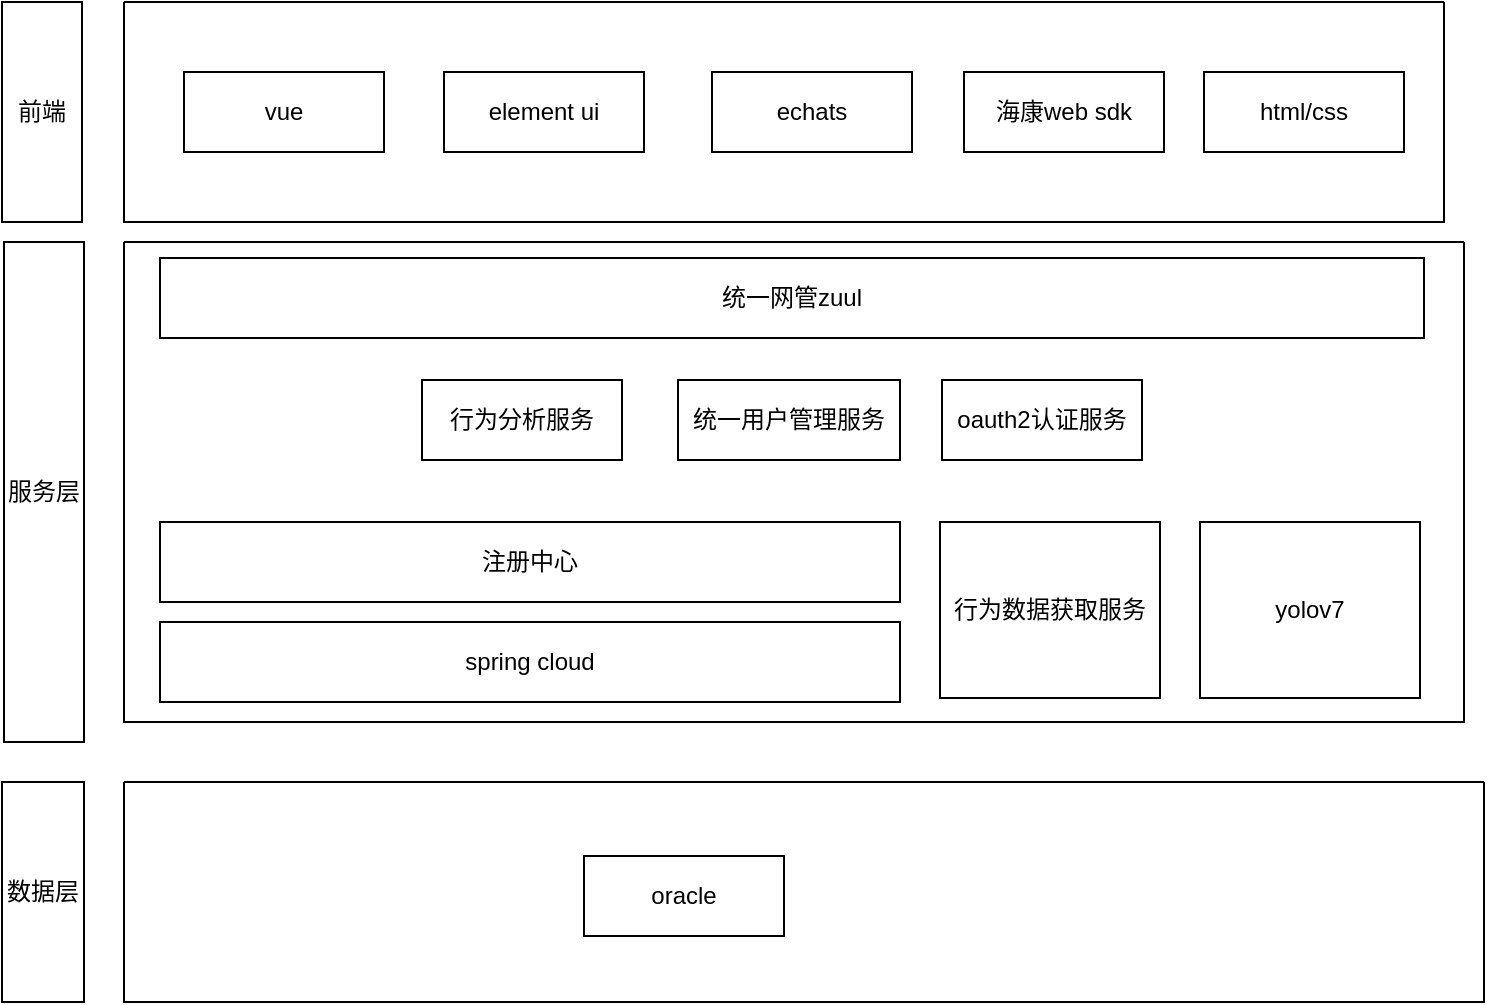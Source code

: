 <mxfile version="21.8.1" type="github">
  <diagram name="第 1 页" id="elk43JXTNHSnNoxRmuOH">
    <mxGraphModel dx="1434" dy="758" grid="1" gridSize="10" guides="1" tooltips="1" connect="1" arrows="1" fold="1" page="1" pageScale="1" pageWidth="827" pageHeight="1169" math="0" shadow="0">
      <root>
        <mxCell id="0" />
        <mxCell id="1" parent="0" />
        <mxCell id="yu3goCcK6a1j_ML2S7no-13" value="" style="swimlane;startSize=0;" parent="1" vertex="1">
          <mxGeometry x="120" y="560" width="680" height="110" as="geometry">
            <mxRectangle x="260" y="130" width="50" height="40" as="alternateBounds" />
          </mxGeometry>
        </mxCell>
        <mxCell id="yu3goCcK6a1j_ML2S7no-17" value="oracle" style="rounded=0;whiteSpace=wrap;html=1;" parent="yu3goCcK6a1j_ML2S7no-13" vertex="1">
          <mxGeometry x="230" y="37" width="100" height="40" as="geometry" />
        </mxCell>
        <mxCell id="yu3goCcK6a1j_ML2S7no-14" value="前端" style="rounded=0;whiteSpace=wrap;html=1;" parent="1" vertex="1">
          <mxGeometry x="59" y="170" width="40" height="110" as="geometry" />
        </mxCell>
        <mxCell id="yu3goCcK6a1j_ML2S7no-15" value="服务层" style="rounded=0;whiteSpace=wrap;html=1;" parent="1" vertex="1">
          <mxGeometry x="60" y="290" width="40" height="250" as="geometry" />
        </mxCell>
        <mxCell id="yu3goCcK6a1j_ML2S7no-16" value="数据层" style="rounded=0;whiteSpace=wrap;html=1;" parent="1" vertex="1">
          <mxGeometry x="59" y="560" width="41" height="110" as="geometry" />
        </mxCell>
        <mxCell id="yu3goCcK6a1j_ML2S7no-24" value="" style="swimlane;startSize=0;" parent="1" vertex="1">
          <mxGeometry x="120" y="290" width="670" height="240" as="geometry">
            <mxRectangle x="260" y="130" width="50" height="40" as="alternateBounds" />
          </mxGeometry>
        </mxCell>
        <mxCell id="yu3goCcK6a1j_ML2S7no-25" value="行为分析服务" style="rounded=0;whiteSpace=wrap;html=1;" parent="yu3goCcK6a1j_ML2S7no-24" vertex="1">
          <mxGeometry x="149" y="69" width="100" height="40" as="geometry" />
        </mxCell>
        <mxCell id="yu3goCcK6a1j_ML2S7no-26" value="统一用户管理服务" style="rounded=0;whiteSpace=wrap;html=1;" parent="yu3goCcK6a1j_ML2S7no-24" vertex="1">
          <mxGeometry x="277" y="69" width="111" height="40" as="geometry" />
        </mxCell>
        <mxCell id="yu3goCcK6a1j_ML2S7no-27" value="oauth2认证服务" style="rounded=0;whiteSpace=wrap;html=1;" parent="yu3goCcK6a1j_ML2S7no-24" vertex="1">
          <mxGeometry x="409" y="69" width="100" height="40" as="geometry" />
        </mxCell>
        <mxCell id="yu3goCcK6a1j_ML2S7no-28" value="spring cloud" style="rounded=0;whiteSpace=wrap;html=1;" parent="yu3goCcK6a1j_ML2S7no-24" vertex="1">
          <mxGeometry x="18" y="190" width="370" height="40" as="geometry" />
        </mxCell>
        <mxCell id="yu3goCcK6a1j_ML2S7no-29" value="注册中心" style="rounded=0;whiteSpace=wrap;html=1;" parent="yu3goCcK6a1j_ML2S7no-24" vertex="1">
          <mxGeometry x="18" y="140" width="370" height="40" as="geometry" />
        </mxCell>
        <mxCell id="yu3goCcK6a1j_ML2S7no-30" value="统一网管zuul" style="rounded=0;whiteSpace=wrap;html=1;" parent="yu3goCcK6a1j_ML2S7no-24" vertex="1">
          <mxGeometry x="18" y="8" width="632" height="40" as="geometry" />
        </mxCell>
        <mxCell id="yu3goCcK6a1j_ML2S7no-31" value="行为数据获取服务" style="rounded=0;whiteSpace=wrap;html=1;" parent="yu3goCcK6a1j_ML2S7no-24" vertex="1">
          <mxGeometry x="408" y="140" width="110" height="88" as="geometry" />
        </mxCell>
        <mxCell id="yu3goCcK6a1j_ML2S7no-32" value="yolov7" style="rounded=0;whiteSpace=wrap;html=1;" parent="yu3goCcK6a1j_ML2S7no-24" vertex="1">
          <mxGeometry x="538" y="140" width="110" height="88" as="geometry" />
        </mxCell>
        <mxCell id="yu3goCcK6a1j_ML2S7no-33" value="" style="swimlane;startSize=0;" parent="1" vertex="1">
          <mxGeometry x="120" y="170" width="660" height="110" as="geometry">
            <mxRectangle x="260" y="130" width="50" height="40" as="alternateBounds" />
          </mxGeometry>
        </mxCell>
        <mxCell id="yu3goCcK6a1j_ML2S7no-34" value="vue" style="rounded=0;whiteSpace=wrap;html=1;" parent="yu3goCcK6a1j_ML2S7no-33" vertex="1">
          <mxGeometry x="30" y="35" width="100" height="40" as="geometry" />
        </mxCell>
        <mxCell id="yu3goCcK6a1j_ML2S7no-35" value="element ui" style="rounded=0;whiteSpace=wrap;html=1;" parent="yu3goCcK6a1j_ML2S7no-33" vertex="1">
          <mxGeometry x="160" y="35" width="100" height="40" as="geometry" />
        </mxCell>
        <mxCell id="yu3goCcK6a1j_ML2S7no-36" value="echats" style="rounded=0;whiteSpace=wrap;html=1;" parent="yu3goCcK6a1j_ML2S7no-33" vertex="1">
          <mxGeometry x="294" y="35" width="100" height="40" as="geometry" />
        </mxCell>
        <mxCell id="yu3goCcK6a1j_ML2S7no-37" value="海康web sdk" style="rounded=0;whiteSpace=wrap;html=1;" parent="yu3goCcK6a1j_ML2S7no-33" vertex="1">
          <mxGeometry x="420" y="35" width="100" height="40" as="geometry" />
        </mxCell>
        <mxCell id="GcVBbksykPwXRVc-K8WK-1" value="html/css" style="rounded=0;whiteSpace=wrap;html=1;" vertex="1" parent="yu3goCcK6a1j_ML2S7no-33">
          <mxGeometry x="540" y="35" width="100" height="40" as="geometry" />
        </mxCell>
      </root>
    </mxGraphModel>
  </diagram>
</mxfile>
